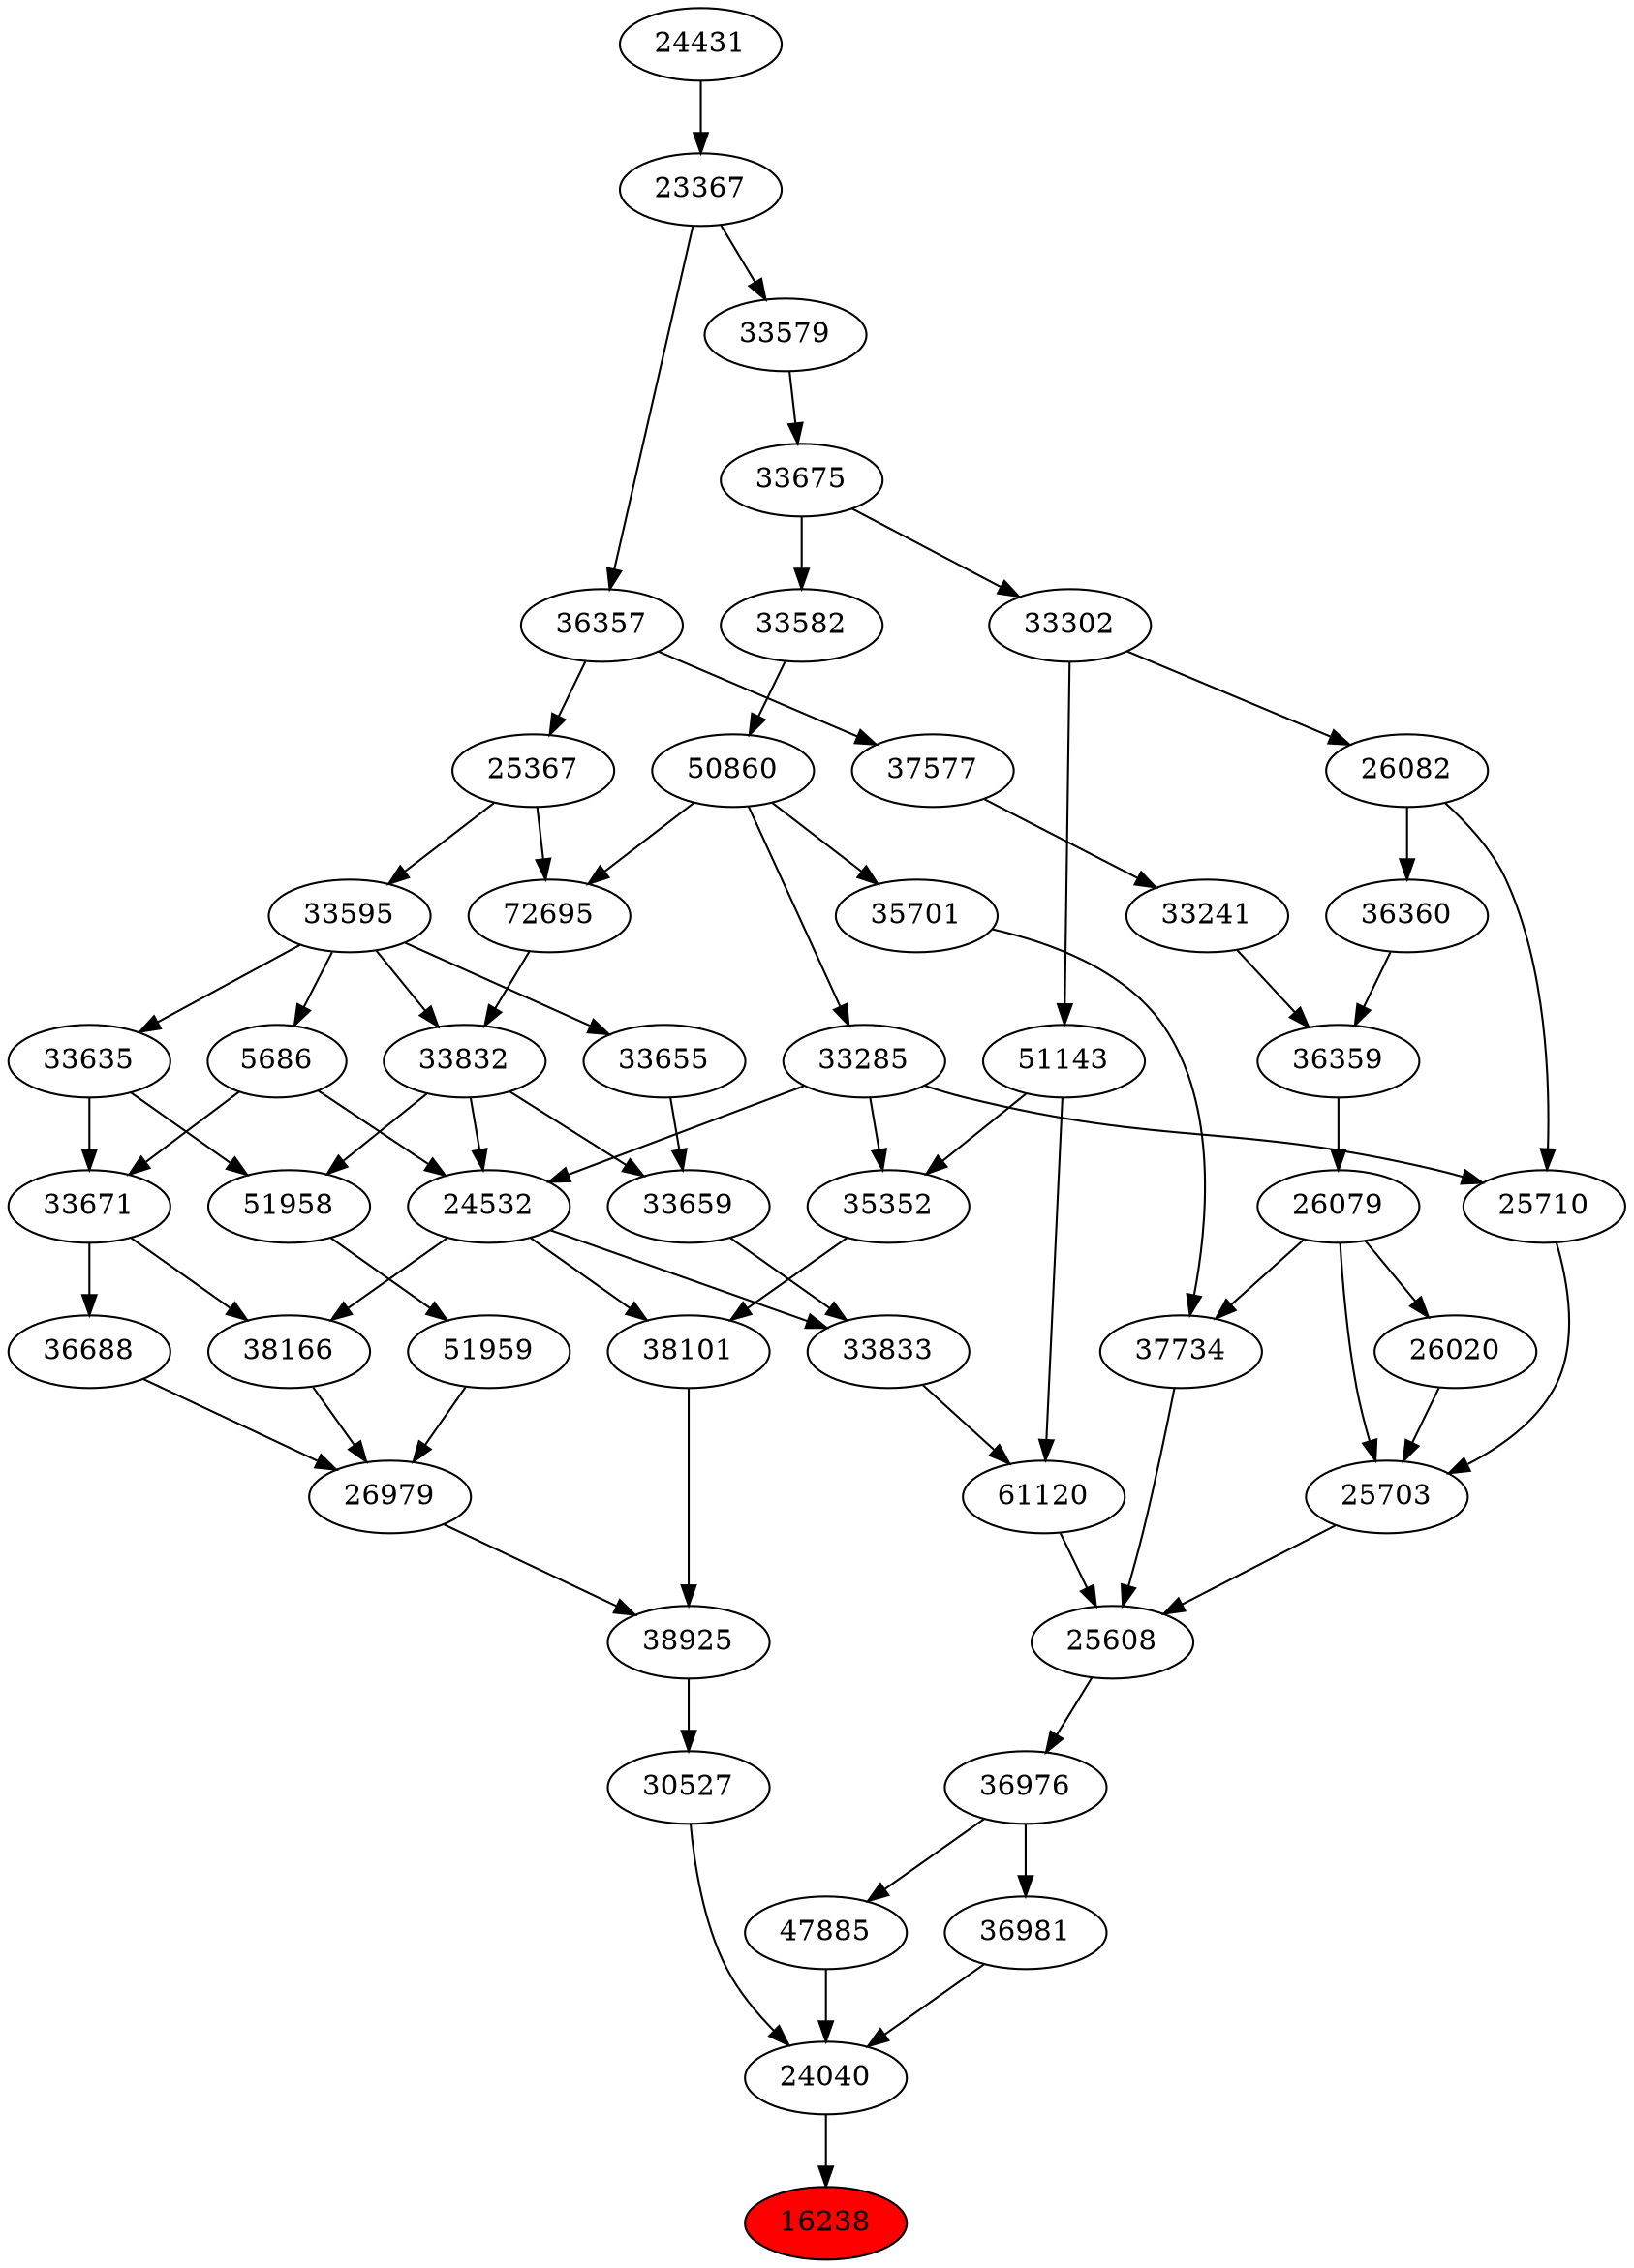 strict digraph{ 
16238 [label="16238" fillcolor=red style=filled]
24040 -> 16238
24040 [label="24040"]
30527 -> 24040
36981 -> 24040
47885 -> 24040
30527 [label="30527"]
38925 -> 30527
36981 [label="36981"]
36976 -> 36981
47885 [label="47885"]
36976 -> 47885
38925 [label="38925"]
26979 -> 38925
38101 -> 38925
36976 [label="36976"]
25608 -> 36976
26979 [label="26979"]
36688 -> 26979
38166 -> 26979
51959 -> 26979
38101 [label="38101"]
24532 -> 38101
35352 -> 38101
25608 [label="25608"]
25703 -> 25608
37734 -> 25608
61120 -> 25608
36688 [label="36688"]
33671 -> 36688
38166 [label="38166"]
24532 -> 38166
33671 -> 38166
51959 [label="51959"]
51958 -> 51959
24532 [label="24532"]
33285 -> 24532
5686 -> 24532
33832 -> 24532
35352 [label="35352"]
33285 -> 35352
51143 -> 35352
25703 [label="25703"]
26020 -> 25703
26079 -> 25703
25710 -> 25703
37734 [label="37734"]
26079 -> 37734
35701 -> 37734
61120 [label="61120"]
51143 -> 61120
33833 -> 61120
33671 [label="33671"]
5686 -> 33671
33635 -> 33671
51958 [label="51958"]
33832 -> 51958
33635 -> 51958
33285 [label="33285"]
50860 -> 33285
5686 [label="5686"]
33595 -> 5686
33832 [label="33832"]
72695 -> 33832
33595 -> 33832
51143 [label="51143"]
33302 -> 51143
26020 [label="26020"]
26079 -> 26020
26079 [label="26079"]
36359 -> 26079
25710 [label="25710"]
26082 -> 25710
33285 -> 25710
35701 [label="35701"]
50860 -> 35701
33833 [label="33833"]
33659 -> 33833
24532 -> 33833
33635 [label="33635"]
33595 -> 33635
50860 [label="50860"]
33582 -> 50860
33595 [label="33595"]
25367 -> 33595
72695 [label="72695"]
50860 -> 72695
25367 -> 72695
33302 [label="33302"]
33675 -> 33302
36359 [label="36359"]
33241 -> 36359
36360 -> 36359
26082 [label="26082"]
33302 -> 26082
33659 [label="33659"]
33655 -> 33659
33832 -> 33659
33582 [label="33582"]
33675 -> 33582
25367 [label="25367"]
36357 -> 25367
33675 [label="33675"]
33579 -> 33675
33241 [label="33241"]
37577 -> 33241
36360 [label="36360"]
26082 -> 36360
33655 [label="33655"]
33595 -> 33655
36357 [label="36357"]
23367 -> 36357
33579 [label="33579"]
23367 -> 33579
37577 [label="37577"]
36357 -> 37577
23367 [label="23367"]
24431 -> 23367
24431 [label="24431"]
}